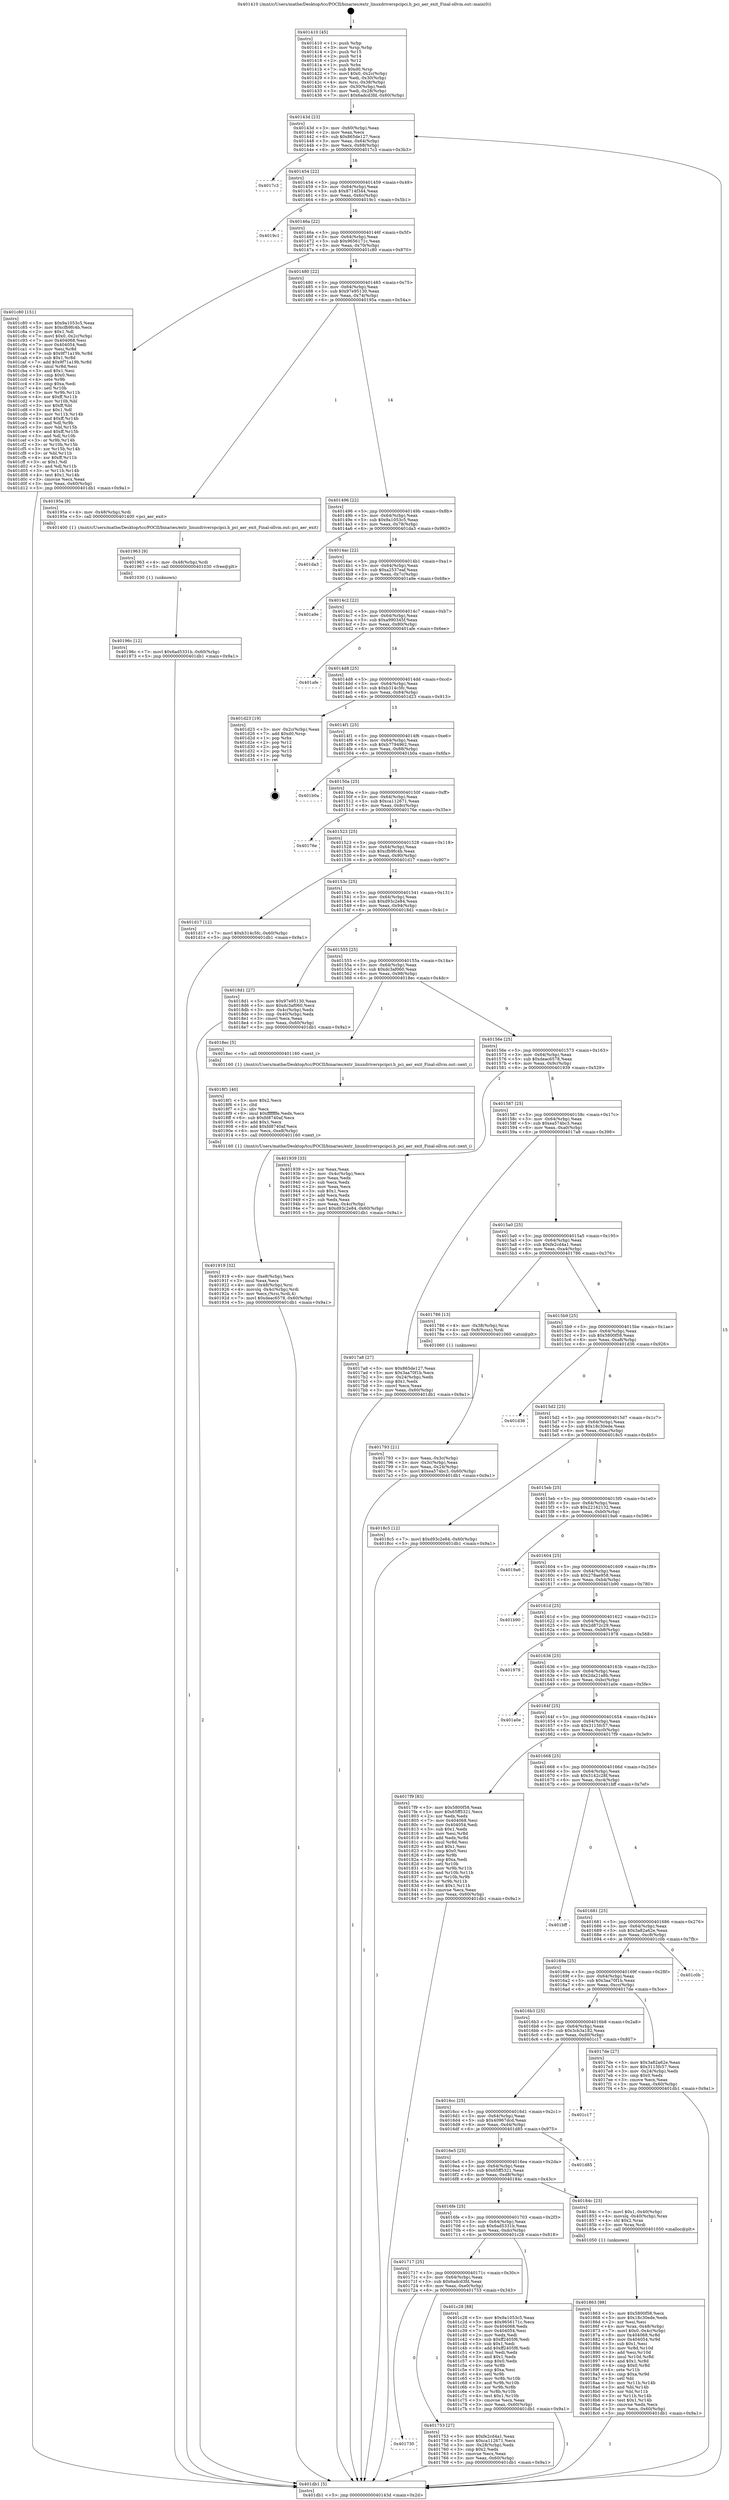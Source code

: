 digraph "0x401410" {
  label = "0x401410 (/mnt/c/Users/mathe/Desktop/tcc/POCII/binaries/extr_linuxdriverspcipci.h_pci_aer_exit_Final-ollvm.out::main(0))"
  labelloc = "t"
  node[shape=record]

  Entry [label="",width=0.3,height=0.3,shape=circle,fillcolor=black,style=filled]
  "0x40143d" [label="{
     0x40143d [23]\l
     | [instrs]\l
     &nbsp;&nbsp;0x40143d \<+3\>: mov -0x60(%rbp),%eax\l
     &nbsp;&nbsp;0x401440 \<+2\>: mov %eax,%ecx\l
     &nbsp;&nbsp;0x401442 \<+6\>: sub $0x865de127,%ecx\l
     &nbsp;&nbsp;0x401448 \<+3\>: mov %eax,-0x64(%rbp)\l
     &nbsp;&nbsp;0x40144b \<+3\>: mov %ecx,-0x68(%rbp)\l
     &nbsp;&nbsp;0x40144e \<+6\>: je 00000000004017c3 \<main+0x3b3\>\l
  }"]
  "0x4017c3" [label="{
     0x4017c3\l
  }", style=dashed]
  "0x401454" [label="{
     0x401454 [22]\l
     | [instrs]\l
     &nbsp;&nbsp;0x401454 \<+5\>: jmp 0000000000401459 \<main+0x49\>\l
     &nbsp;&nbsp;0x401459 \<+3\>: mov -0x64(%rbp),%eax\l
     &nbsp;&nbsp;0x40145c \<+5\>: sub $0x8714f344,%eax\l
     &nbsp;&nbsp;0x401461 \<+3\>: mov %eax,-0x6c(%rbp)\l
     &nbsp;&nbsp;0x401464 \<+6\>: je 00000000004019c1 \<main+0x5b1\>\l
  }"]
  Exit [label="",width=0.3,height=0.3,shape=circle,fillcolor=black,style=filled,peripheries=2]
  "0x4019c1" [label="{
     0x4019c1\l
  }", style=dashed]
  "0x40146a" [label="{
     0x40146a [22]\l
     | [instrs]\l
     &nbsp;&nbsp;0x40146a \<+5\>: jmp 000000000040146f \<main+0x5f\>\l
     &nbsp;&nbsp;0x40146f \<+3\>: mov -0x64(%rbp),%eax\l
     &nbsp;&nbsp;0x401472 \<+5\>: sub $0x9656171c,%eax\l
     &nbsp;&nbsp;0x401477 \<+3\>: mov %eax,-0x70(%rbp)\l
     &nbsp;&nbsp;0x40147a \<+6\>: je 0000000000401c80 \<main+0x870\>\l
  }"]
  "0x40196c" [label="{
     0x40196c [12]\l
     | [instrs]\l
     &nbsp;&nbsp;0x40196c \<+7\>: movl $0x6ad5331b,-0x60(%rbp)\l
     &nbsp;&nbsp;0x401973 \<+5\>: jmp 0000000000401db1 \<main+0x9a1\>\l
  }"]
  "0x401c80" [label="{
     0x401c80 [151]\l
     | [instrs]\l
     &nbsp;&nbsp;0x401c80 \<+5\>: mov $0x9a1053c5,%eax\l
     &nbsp;&nbsp;0x401c85 \<+5\>: mov $0xcfb9fc4b,%ecx\l
     &nbsp;&nbsp;0x401c8a \<+2\>: mov $0x1,%dl\l
     &nbsp;&nbsp;0x401c8c \<+7\>: movl $0x0,-0x2c(%rbp)\l
     &nbsp;&nbsp;0x401c93 \<+7\>: mov 0x404068,%esi\l
     &nbsp;&nbsp;0x401c9a \<+7\>: mov 0x404054,%edi\l
     &nbsp;&nbsp;0x401ca1 \<+3\>: mov %esi,%r8d\l
     &nbsp;&nbsp;0x401ca4 \<+7\>: sub $0x9f71a19b,%r8d\l
     &nbsp;&nbsp;0x401cab \<+4\>: sub $0x1,%r8d\l
     &nbsp;&nbsp;0x401caf \<+7\>: add $0x9f71a19b,%r8d\l
     &nbsp;&nbsp;0x401cb6 \<+4\>: imul %r8d,%esi\l
     &nbsp;&nbsp;0x401cba \<+3\>: and $0x1,%esi\l
     &nbsp;&nbsp;0x401cbd \<+3\>: cmp $0x0,%esi\l
     &nbsp;&nbsp;0x401cc0 \<+4\>: sete %r9b\l
     &nbsp;&nbsp;0x401cc4 \<+3\>: cmp $0xa,%edi\l
     &nbsp;&nbsp;0x401cc7 \<+4\>: setl %r10b\l
     &nbsp;&nbsp;0x401ccb \<+3\>: mov %r9b,%r11b\l
     &nbsp;&nbsp;0x401cce \<+4\>: xor $0xff,%r11b\l
     &nbsp;&nbsp;0x401cd2 \<+3\>: mov %r10b,%bl\l
     &nbsp;&nbsp;0x401cd5 \<+3\>: xor $0xff,%bl\l
     &nbsp;&nbsp;0x401cd8 \<+3\>: xor $0x1,%dl\l
     &nbsp;&nbsp;0x401cdb \<+3\>: mov %r11b,%r14b\l
     &nbsp;&nbsp;0x401cde \<+4\>: and $0xff,%r14b\l
     &nbsp;&nbsp;0x401ce2 \<+3\>: and %dl,%r9b\l
     &nbsp;&nbsp;0x401ce5 \<+3\>: mov %bl,%r15b\l
     &nbsp;&nbsp;0x401ce8 \<+4\>: and $0xff,%r15b\l
     &nbsp;&nbsp;0x401cec \<+3\>: and %dl,%r10b\l
     &nbsp;&nbsp;0x401cef \<+3\>: or %r9b,%r14b\l
     &nbsp;&nbsp;0x401cf2 \<+3\>: or %r10b,%r15b\l
     &nbsp;&nbsp;0x401cf5 \<+3\>: xor %r15b,%r14b\l
     &nbsp;&nbsp;0x401cf8 \<+3\>: or %bl,%r11b\l
     &nbsp;&nbsp;0x401cfb \<+4\>: xor $0xff,%r11b\l
     &nbsp;&nbsp;0x401cff \<+3\>: or $0x1,%dl\l
     &nbsp;&nbsp;0x401d02 \<+3\>: and %dl,%r11b\l
     &nbsp;&nbsp;0x401d05 \<+3\>: or %r11b,%r14b\l
     &nbsp;&nbsp;0x401d08 \<+4\>: test $0x1,%r14b\l
     &nbsp;&nbsp;0x401d0c \<+3\>: cmovne %ecx,%eax\l
     &nbsp;&nbsp;0x401d0f \<+3\>: mov %eax,-0x60(%rbp)\l
     &nbsp;&nbsp;0x401d12 \<+5\>: jmp 0000000000401db1 \<main+0x9a1\>\l
  }"]
  "0x401480" [label="{
     0x401480 [22]\l
     | [instrs]\l
     &nbsp;&nbsp;0x401480 \<+5\>: jmp 0000000000401485 \<main+0x75\>\l
     &nbsp;&nbsp;0x401485 \<+3\>: mov -0x64(%rbp),%eax\l
     &nbsp;&nbsp;0x401488 \<+5\>: sub $0x97e95130,%eax\l
     &nbsp;&nbsp;0x40148d \<+3\>: mov %eax,-0x74(%rbp)\l
     &nbsp;&nbsp;0x401490 \<+6\>: je 000000000040195a \<main+0x54a\>\l
  }"]
  "0x401963" [label="{
     0x401963 [9]\l
     | [instrs]\l
     &nbsp;&nbsp;0x401963 \<+4\>: mov -0x48(%rbp),%rdi\l
     &nbsp;&nbsp;0x401967 \<+5\>: call 0000000000401030 \<free@plt\>\l
     | [calls]\l
     &nbsp;&nbsp;0x401030 \{1\} (unknown)\l
  }"]
  "0x40195a" [label="{
     0x40195a [9]\l
     | [instrs]\l
     &nbsp;&nbsp;0x40195a \<+4\>: mov -0x48(%rbp),%rdi\l
     &nbsp;&nbsp;0x40195e \<+5\>: call 0000000000401400 \<pci_aer_exit\>\l
     | [calls]\l
     &nbsp;&nbsp;0x401400 \{1\} (/mnt/c/Users/mathe/Desktop/tcc/POCII/binaries/extr_linuxdriverspcipci.h_pci_aer_exit_Final-ollvm.out::pci_aer_exit)\l
  }"]
  "0x401496" [label="{
     0x401496 [22]\l
     | [instrs]\l
     &nbsp;&nbsp;0x401496 \<+5\>: jmp 000000000040149b \<main+0x8b\>\l
     &nbsp;&nbsp;0x40149b \<+3\>: mov -0x64(%rbp),%eax\l
     &nbsp;&nbsp;0x40149e \<+5\>: sub $0x9a1053c5,%eax\l
     &nbsp;&nbsp;0x4014a3 \<+3\>: mov %eax,-0x78(%rbp)\l
     &nbsp;&nbsp;0x4014a6 \<+6\>: je 0000000000401da3 \<main+0x993\>\l
  }"]
  "0x401919" [label="{
     0x401919 [32]\l
     | [instrs]\l
     &nbsp;&nbsp;0x401919 \<+6\>: mov -0xe8(%rbp),%ecx\l
     &nbsp;&nbsp;0x40191f \<+3\>: imul %eax,%ecx\l
     &nbsp;&nbsp;0x401922 \<+4\>: mov -0x48(%rbp),%rsi\l
     &nbsp;&nbsp;0x401926 \<+4\>: movslq -0x4c(%rbp),%rdi\l
     &nbsp;&nbsp;0x40192a \<+3\>: mov %ecx,(%rsi,%rdi,4)\l
     &nbsp;&nbsp;0x40192d \<+7\>: movl $0xdeac6578,-0x60(%rbp)\l
     &nbsp;&nbsp;0x401934 \<+5\>: jmp 0000000000401db1 \<main+0x9a1\>\l
  }"]
  "0x401da3" [label="{
     0x401da3\l
  }", style=dashed]
  "0x4014ac" [label="{
     0x4014ac [22]\l
     | [instrs]\l
     &nbsp;&nbsp;0x4014ac \<+5\>: jmp 00000000004014b1 \<main+0xa1\>\l
     &nbsp;&nbsp;0x4014b1 \<+3\>: mov -0x64(%rbp),%eax\l
     &nbsp;&nbsp;0x4014b4 \<+5\>: sub $0xa2537eaf,%eax\l
     &nbsp;&nbsp;0x4014b9 \<+3\>: mov %eax,-0x7c(%rbp)\l
     &nbsp;&nbsp;0x4014bc \<+6\>: je 0000000000401a9e \<main+0x68e\>\l
  }"]
  "0x4018f1" [label="{
     0x4018f1 [40]\l
     | [instrs]\l
     &nbsp;&nbsp;0x4018f1 \<+5\>: mov $0x2,%ecx\l
     &nbsp;&nbsp;0x4018f6 \<+1\>: cltd\l
     &nbsp;&nbsp;0x4018f7 \<+2\>: idiv %ecx\l
     &nbsp;&nbsp;0x4018f9 \<+6\>: imul $0xfffffffe,%edx,%ecx\l
     &nbsp;&nbsp;0x4018ff \<+6\>: sub $0xfd8740af,%ecx\l
     &nbsp;&nbsp;0x401905 \<+3\>: add $0x1,%ecx\l
     &nbsp;&nbsp;0x401908 \<+6\>: add $0xfd8740af,%ecx\l
     &nbsp;&nbsp;0x40190e \<+6\>: mov %ecx,-0xe8(%rbp)\l
     &nbsp;&nbsp;0x401914 \<+5\>: call 0000000000401160 \<next_i\>\l
     | [calls]\l
     &nbsp;&nbsp;0x401160 \{1\} (/mnt/c/Users/mathe/Desktop/tcc/POCII/binaries/extr_linuxdriverspcipci.h_pci_aer_exit_Final-ollvm.out::next_i)\l
  }"]
  "0x401a9e" [label="{
     0x401a9e\l
  }", style=dashed]
  "0x4014c2" [label="{
     0x4014c2 [22]\l
     | [instrs]\l
     &nbsp;&nbsp;0x4014c2 \<+5\>: jmp 00000000004014c7 \<main+0xb7\>\l
     &nbsp;&nbsp;0x4014c7 \<+3\>: mov -0x64(%rbp),%eax\l
     &nbsp;&nbsp;0x4014ca \<+5\>: sub $0xa990345f,%eax\l
     &nbsp;&nbsp;0x4014cf \<+3\>: mov %eax,-0x80(%rbp)\l
     &nbsp;&nbsp;0x4014d2 \<+6\>: je 0000000000401afe \<main+0x6ee\>\l
  }"]
  "0x401863" [label="{
     0x401863 [98]\l
     | [instrs]\l
     &nbsp;&nbsp;0x401863 \<+5\>: mov $0x5800f58,%ecx\l
     &nbsp;&nbsp;0x401868 \<+5\>: mov $0x18c30ede,%edx\l
     &nbsp;&nbsp;0x40186d \<+2\>: xor %esi,%esi\l
     &nbsp;&nbsp;0x40186f \<+4\>: mov %rax,-0x48(%rbp)\l
     &nbsp;&nbsp;0x401873 \<+7\>: movl $0x0,-0x4c(%rbp)\l
     &nbsp;&nbsp;0x40187a \<+8\>: mov 0x404068,%r8d\l
     &nbsp;&nbsp;0x401882 \<+8\>: mov 0x404054,%r9d\l
     &nbsp;&nbsp;0x40188a \<+3\>: sub $0x1,%esi\l
     &nbsp;&nbsp;0x40188d \<+3\>: mov %r8d,%r10d\l
     &nbsp;&nbsp;0x401890 \<+3\>: add %esi,%r10d\l
     &nbsp;&nbsp;0x401893 \<+4\>: imul %r10d,%r8d\l
     &nbsp;&nbsp;0x401897 \<+4\>: and $0x1,%r8d\l
     &nbsp;&nbsp;0x40189b \<+4\>: cmp $0x0,%r8d\l
     &nbsp;&nbsp;0x40189f \<+4\>: sete %r11b\l
     &nbsp;&nbsp;0x4018a3 \<+4\>: cmp $0xa,%r9d\l
     &nbsp;&nbsp;0x4018a7 \<+3\>: setl %bl\l
     &nbsp;&nbsp;0x4018aa \<+3\>: mov %r11b,%r14b\l
     &nbsp;&nbsp;0x4018ad \<+3\>: and %bl,%r14b\l
     &nbsp;&nbsp;0x4018b0 \<+3\>: xor %bl,%r11b\l
     &nbsp;&nbsp;0x4018b3 \<+3\>: or %r11b,%r14b\l
     &nbsp;&nbsp;0x4018b6 \<+4\>: test $0x1,%r14b\l
     &nbsp;&nbsp;0x4018ba \<+3\>: cmovne %edx,%ecx\l
     &nbsp;&nbsp;0x4018bd \<+3\>: mov %ecx,-0x60(%rbp)\l
     &nbsp;&nbsp;0x4018c0 \<+5\>: jmp 0000000000401db1 \<main+0x9a1\>\l
  }"]
  "0x401afe" [label="{
     0x401afe\l
  }", style=dashed]
  "0x4014d8" [label="{
     0x4014d8 [25]\l
     | [instrs]\l
     &nbsp;&nbsp;0x4014d8 \<+5\>: jmp 00000000004014dd \<main+0xcd\>\l
     &nbsp;&nbsp;0x4014dd \<+3\>: mov -0x64(%rbp),%eax\l
     &nbsp;&nbsp;0x4014e0 \<+5\>: sub $0xb314c5fc,%eax\l
     &nbsp;&nbsp;0x4014e5 \<+6\>: mov %eax,-0x84(%rbp)\l
     &nbsp;&nbsp;0x4014eb \<+6\>: je 0000000000401d23 \<main+0x913\>\l
  }"]
  "0x401793" [label="{
     0x401793 [21]\l
     | [instrs]\l
     &nbsp;&nbsp;0x401793 \<+3\>: mov %eax,-0x3c(%rbp)\l
     &nbsp;&nbsp;0x401796 \<+3\>: mov -0x3c(%rbp),%eax\l
     &nbsp;&nbsp;0x401799 \<+3\>: mov %eax,-0x24(%rbp)\l
     &nbsp;&nbsp;0x40179c \<+7\>: movl $0xea574bc3,-0x60(%rbp)\l
     &nbsp;&nbsp;0x4017a3 \<+5\>: jmp 0000000000401db1 \<main+0x9a1\>\l
  }"]
  "0x401d23" [label="{
     0x401d23 [19]\l
     | [instrs]\l
     &nbsp;&nbsp;0x401d23 \<+3\>: mov -0x2c(%rbp),%eax\l
     &nbsp;&nbsp;0x401d26 \<+7\>: add $0xd0,%rsp\l
     &nbsp;&nbsp;0x401d2d \<+1\>: pop %rbx\l
     &nbsp;&nbsp;0x401d2e \<+2\>: pop %r12\l
     &nbsp;&nbsp;0x401d30 \<+2\>: pop %r14\l
     &nbsp;&nbsp;0x401d32 \<+2\>: pop %r15\l
     &nbsp;&nbsp;0x401d34 \<+1\>: pop %rbp\l
     &nbsp;&nbsp;0x401d35 \<+1\>: ret\l
  }"]
  "0x4014f1" [label="{
     0x4014f1 [25]\l
     | [instrs]\l
     &nbsp;&nbsp;0x4014f1 \<+5\>: jmp 00000000004014f6 \<main+0xe6\>\l
     &nbsp;&nbsp;0x4014f6 \<+3\>: mov -0x64(%rbp),%eax\l
     &nbsp;&nbsp;0x4014f9 \<+5\>: sub $0xb7794962,%eax\l
     &nbsp;&nbsp;0x4014fe \<+6\>: mov %eax,-0x88(%rbp)\l
     &nbsp;&nbsp;0x401504 \<+6\>: je 0000000000401b0a \<main+0x6fa\>\l
  }"]
  "0x401410" [label="{
     0x401410 [45]\l
     | [instrs]\l
     &nbsp;&nbsp;0x401410 \<+1\>: push %rbp\l
     &nbsp;&nbsp;0x401411 \<+3\>: mov %rsp,%rbp\l
     &nbsp;&nbsp;0x401414 \<+2\>: push %r15\l
     &nbsp;&nbsp;0x401416 \<+2\>: push %r14\l
     &nbsp;&nbsp;0x401418 \<+2\>: push %r12\l
     &nbsp;&nbsp;0x40141a \<+1\>: push %rbx\l
     &nbsp;&nbsp;0x40141b \<+7\>: sub $0xd0,%rsp\l
     &nbsp;&nbsp;0x401422 \<+7\>: movl $0x0,-0x2c(%rbp)\l
     &nbsp;&nbsp;0x401429 \<+3\>: mov %edi,-0x30(%rbp)\l
     &nbsp;&nbsp;0x40142c \<+4\>: mov %rsi,-0x38(%rbp)\l
     &nbsp;&nbsp;0x401430 \<+3\>: mov -0x30(%rbp),%edi\l
     &nbsp;&nbsp;0x401433 \<+3\>: mov %edi,-0x28(%rbp)\l
     &nbsp;&nbsp;0x401436 \<+7\>: movl $0x6adcd3fd,-0x60(%rbp)\l
  }"]
  "0x401b0a" [label="{
     0x401b0a\l
  }", style=dashed]
  "0x40150a" [label="{
     0x40150a [25]\l
     | [instrs]\l
     &nbsp;&nbsp;0x40150a \<+5\>: jmp 000000000040150f \<main+0xff\>\l
     &nbsp;&nbsp;0x40150f \<+3\>: mov -0x64(%rbp),%eax\l
     &nbsp;&nbsp;0x401512 \<+5\>: sub $0xca112671,%eax\l
     &nbsp;&nbsp;0x401517 \<+6\>: mov %eax,-0x8c(%rbp)\l
     &nbsp;&nbsp;0x40151d \<+6\>: je 000000000040176e \<main+0x35e\>\l
  }"]
  "0x401db1" [label="{
     0x401db1 [5]\l
     | [instrs]\l
     &nbsp;&nbsp;0x401db1 \<+5\>: jmp 000000000040143d \<main+0x2d\>\l
  }"]
  "0x40176e" [label="{
     0x40176e\l
  }", style=dashed]
  "0x401523" [label="{
     0x401523 [25]\l
     | [instrs]\l
     &nbsp;&nbsp;0x401523 \<+5\>: jmp 0000000000401528 \<main+0x118\>\l
     &nbsp;&nbsp;0x401528 \<+3\>: mov -0x64(%rbp),%eax\l
     &nbsp;&nbsp;0x40152b \<+5\>: sub $0xcfb9fc4b,%eax\l
     &nbsp;&nbsp;0x401530 \<+6\>: mov %eax,-0x90(%rbp)\l
     &nbsp;&nbsp;0x401536 \<+6\>: je 0000000000401d17 \<main+0x907\>\l
  }"]
  "0x401730" [label="{
     0x401730\l
  }", style=dashed]
  "0x401d17" [label="{
     0x401d17 [12]\l
     | [instrs]\l
     &nbsp;&nbsp;0x401d17 \<+7\>: movl $0xb314c5fc,-0x60(%rbp)\l
     &nbsp;&nbsp;0x401d1e \<+5\>: jmp 0000000000401db1 \<main+0x9a1\>\l
  }"]
  "0x40153c" [label="{
     0x40153c [25]\l
     | [instrs]\l
     &nbsp;&nbsp;0x40153c \<+5\>: jmp 0000000000401541 \<main+0x131\>\l
     &nbsp;&nbsp;0x401541 \<+3\>: mov -0x64(%rbp),%eax\l
     &nbsp;&nbsp;0x401544 \<+5\>: sub $0xd93c2e84,%eax\l
     &nbsp;&nbsp;0x401549 \<+6\>: mov %eax,-0x94(%rbp)\l
     &nbsp;&nbsp;0x40154f \<+6\>: je 00000000004018d1 \<main+0x4c1\>\l
  }"]
  "0x401753" [label="{
     0x401753 [27]\l
     | [instrs]\l
     &nbsp;&nbsp;0x401753 \<+5\>: mov $0xfe2cd4a1,%eax\l
     &nbsp;&nbsp;0x401758 \<+5\>: mov $0xca112671,%ecx\l
     &nbsp;&nbsp;0x40175d \<+3\>: mov -0x28(%rbp),%edx\l
     &nbsp;&nbsp;0x401760 \<+3\>: cmp $0x2,%edx\l
     &nbsp;&nbsp;0x401763 \<+3\>: cmovne %ecx,%eax\l
     &nbsp;&nbsp;0x401766 \<+3\>: mov %eax,-0x60(%rbp)\l
     &nbsp;&nbsp;0x401769 \<+5\>: jmp 0000000000401db1 \<main+0x9a1\>\l
  }"]
  "0x4018d1" [label="{
     0x4018d1 [27]\l
     | [instrs]\l
     &nbsp;&nbsp;0x4018d1 \<+5\>: mov $0x97e95130,%eax\l
     &nbsp;&nbsp;0x4018d6 \<+5\>: mov $0xdc3af060,%ecx\l
     &nbsp;&nbsp;0x4018db \<+3\>: mov -0x4c(%rbp),%edx\l
     &nbsp;&nbsp;0x4018de \<+3\>: cmp -0x40(%rbp),%edx\l
     &nbsp;&nbsp;0x4018e1 \<+3\>: cmovl %ecx,%eax\l
     &nbsp;&nbsp;0x4018e4 \<+3\>: mov %eax,-0x60(%rbp)\l
     &nbsp;&nbsp;0x4018e7 \<+5\>: jmp 0000000000401db1 \<main+0x9a1\>\l
  }"]
  "0x401555" [label="{
     0x401555 [25]\l
     | [instrs]\l
     &nbsp;&nbsp;0x401555 \<+5\>: jmp 000000000040155a \<main+0x14a\>\l
     &nbsp;&nbsp;0x40155a \<+3\>: mov -0x64(%rbp),%eax\l
     &nbsp;&nbsp;0x40155d \<+5\>: sub $0xdc3af060,%eax\l
     &nbsp;&nbsp;0x401562 \<+6\>: mov %eax,-0x98(%rbp)\l
     &nbsp;&nbsp;0x401568 \<+6\>: je 00000000004018ec \<main+0x4dc\>\l
  }"]
  "0x401717" [label="{
     0x401717 [25]\l
     | [instrs]\l
     &nbsp;&nbsp;0x401717 \<+5\>: jmp 000000000040171c \<main+0x30c\>\l
     &nbsp;&nbsp;0x40171c \<+3\>: mov -0x64(%rbp),%eax\l
     &nbsp;&nbsp;0x40171f \<+5\>: sub $0x6adcd3fd,%eax\l
     &nbsp;&nbsp;0x401724 \<+6\>: mov %eax,-0xe0(%rbp)\l
     &nbsp;&nbsp;0x40172a \<+6\>: je 0000000000401753 \<main+0x343\>\l
  }"]
  "0x4018ec" [label="{
     0x4018ec [5]\l
     | [instrs]\l
     &nbsp;&nbsp;0x4018ec \<+5\>: call 0000000000401160 \<next_i\>\l
     | [calls]\l
     &nbsp;&nbsp;0x401160 \{1\} (/mnt/c/Users/mathe/Desktop/tcc/POCII/binaries/extr_linuxdriverspcipci.h_pci_aer_exit_Final-ollvm.out::next_i)\l
  }"]
  "0x40156e" [label="{
     0x40156e [25]\l
     | [instrs]\l
     &nbsp;&nbsp;0x40156e \<+5\>: jmp 0000000000401573 \<main+0x163\>\l
     &nbsp;&nbsp;0x401573 \<+3\>: mov -0x64(%rbp),%eax\l
     &nbsp;&nbsp;0x401576 \<+5\>: sub $0xdeac6578,%eax\l
     &nbsp;&nbsp;0x40157b \<+6\>: mov %eax,-0x9c(%rbp)\l
     &nbsp;&nbsp;0x401581 \<+6\>: je 0000000000401939 \<main+0x529\>\l
  }"]
  "0x401c28" [label="{
     0x401c28 [88]\l
     | [instrs]\l
     &nbsp;&nbsp;0x401c28 \<+5\>: mov $0x9a1053c5,%eax\l
     &nbsp;&nbsp;0x401c2d \<+5\>: mov $0x9656171c,%ecx\l
     &nbsp;&nbsp;0x401c32 \<+7\>: mov 0x404068,%edx\l
     &nbsp;&nbsp;0x401c39 \<+7\>: mov 0x404054,%esi\l
     &nbsp;&nbsp;0x401c40 \<+2\>: mov %edx,%edi\l
     &nbsp;&nbsp;0x401c42 \<+6\>: sub $0xff2405f6,%edi\l
     &nbsp;&nbsp;0x401c48 \<+3\>: sub $0x1,%edi\l
     &nbsp;&nbsp;0x401c4b \<+6\>: add $0xff2405f6,%edi\l
     &nbsp;&nbsp;0x401c51 \<+3\>: imul %edi,%edx\l
     &nbsp;&nbsp;0x401c54 \<+3\>: and $0x1,%edx\l
     &nbsp;&nbsp;0x401c57 \<+3\>: cmp $0x0,%edx\l
     &nbsp;&nbsp;0x401c5a \<+4\>: sete %r8b\l
     &nbsp;&nbsp;0x401c5e \<+3\>: cmp $0xa,%esi\l
     &nbsp;&nbsp;0x401c61 \<+4\>: setl %r9b\l
     &nbsp;&nbsp;0x401c65 \<+3\>: mov %r8b,%r10b\l
     &nbsp;&nbsp;0x401c68 \<+3\>: and %r9b,%r10b\l
     &nbsp;&nbsp;0x401c6b \<+3\>: xor %r9b,%r8b\l
     &nbsp;&nbsp;0x401c6e \<+3\>: or %r8b,%r10b\l
     &nbsp;&nbsp;0x401c71 \<+4\>: test $0x1,%r10b\l
     &nbsp;&nbsp;0x401c75 \<+3\>: cmovne %ecx,%eax\l
     &nbsp;&nbsp;0x401c78 \<+3\>: mov %eax,-0x60(%rbp)\l
     &nbsp;&nbsp;0x401c7b \<+5\>: jmp 0000000000401db1 \<main+0x9a1\>\l
  }"]
  "0x401939" [label="{
     0x401939 [33]\l
     | [instrs]\l
     &nbsp;&nbsp;0x401939 \<+2\>: xor %eax,%eax\l
     &nbsp;&nbsp;0x40193b \<+3\>: mov -0x4c(%rbp),%ecx\l
     &nbsp;&nbsp;0x40193e \<+2\>: mov %eax,%edx\l
     &nbsp;&nbsp;0x401940 \<+2\>: sub %ecx,%edx\l
     &nbsp;&nbsp;0x401942 \<+2\>: mov %eax,%ecx\l
     &nbsp;&nbsp;0x401944 \<+3\>: sub $0x1,%ecx\l
     &nbsp;&nbsp;0x401947 \<+2\>: add %ecx,%edx\l
     &nbsp;&nbsp;0x401949 \<+2\>: sub %edx,%eax\l
     &nbsp;&nbsp;0x40194b \<+3\>: mov %eax,-0x4c(%rbp)\l
     &nbsp;&nbsp;0x40194e \<+7\>: movl $0xd93c2e84,-0x60(%rbp)\l
     &nbsp;&nbsp;0x401955 \<+5\>: jmp 0000000000401db1 \<main+0x9a1\>\l
  }"]
  "0x401587" [label="{
     0x401587 [25]\l
     | [instrs]\l
     &nbsp;&nbsp;0x401587 \<+5\>: jmp 000000000040158c \<main+0x17c\>\l
     &nbsp;&nbsp;0x40158c \<+3\>: mov -0x64(%rbp),%eax\l
     &nbsp;&nbsp;0x40158f \<+5\>: sub $0xea574bc3,%eax\l
     &nbsp;&nbsp;0x401594 \<+6\>: mov %eax,-0xa0(%rbp)\l
     &nbsp;&nbsp;0x40159a \<+6\>: je 00000000004017a8 \<main+0x398\>\l
  }"]
  "0x4016fe" [label="{
     0x4016fe [25]\l
     | [instrs]\l
     &nbsp;&nbsp;0x4016fe \<+5\>: jmp 0000000000401703 \<main+0x2f3\>\l
     &nbsp;&nbsp;0x401703 \<+3\>: mov -0x64(%rbp),%eax\l
     &nbsp;&nbsp;0x401706 \<+5\>: sub $0x6ad5331b,%eax\l
     &nbsp;&nbsp;0x40170b \<+6\>: mov %eax,-0xdc(%rbp)\l
     &nbsp;&nbsp;0x401711 \<+6\>: je 0000000000401c28 \<main+0x818\>\l
  }"]
  "0x4017a8" [label="{
     0x4017a8 [27]\l
     | [instrs]\l
     &nbsp;&nbsp;0x4017a8 \<+5\>: mov $0x865de127,%eax\l
     &nbsp;&nbsp;0x4017ad \<+5\>: mov $0x3aa70f1b,%ecx\l
     &nbsp;&nbsp;0x4017b2 \<+3\>: mov -0x24(%rbp),%edx\l
     &nbsp;&nbsp;0x4017b5 \<+3\>: cmp $0x1,%edx\l
     &nbsp;&nbsp;0x4017b8 \<+3\>: cmovl %ecx,%eax\l
     &nbsp;&nbsp;0x4017bb \<+3\>: mov %eax,-0x60(%rbp)\l
     &nbsp;&nbsp;0x4017be \<+5\>: jmp 0000000000401db1 \<main+0x9a1\>\l
  }"]
  "0x4015a0" [label="{
     0x4015a0 [25]\l
     | [instrs]\l
     &nbsp;&nbsp;0x4015a0 \<+5\>: jmp 00000000004015a5 \<main+0x195\>\l
     &nbsp;&nbsp;0x4015a5 \<+3\>: mov -0x64(%rbp),%eax\l
     &nbsp;&nbsp;0x4015a8 \<+5\>: sub $0xfe2cd4a1,%eax\l
     &nbsp;&nbsp;0x4015ad \<+6\>: mov %eax,-0xa4(%rbp)\l
     &nbsp;&nbsp;0x4015b3 \<+6\>: je 0000000000401786 \<main+0x376\>\l
  }"]
  "0x40184c" [label="{
     0x40184c [23]\l
     | [instrs]\l
     &nbsp;&nbsp;0x40184c \<+7\>: movl $0x1,-0x40(%rbp)\l
     &nbsp;&nbsp;0x401853 \<+4\>: movslq -0x40(%rbp),%rax\l
     &nbsp;&nbsp;0x401857 \<+4\>: shl $0x2,%rax\l
     &nbsp;&nbsp;0x40185b \<+3\>: mov %rax,%rdi\l
     &nbsp;&nbsp;0x40185e \<+5\>: call 0000000000401050 \<malloc@plt\>\l
     | [calls]\l
     &nbsp;&nbsp;0x401050 \{1\} (unknown)\l
  }"]
  "0x401786" [label="{
     0x401786 [13]\l
     | [instrs]\l
     &nbsp;&nbsp;0x401786 \<+4\>: mov -0x38(%rbp),%rax\l
     &nbsp;&nbsp;0x40178a \<+4\>: mov 0x8(%rax),%rdi\l
     &nbsp;&nbsp;0x40178e \<+5\>: call 0000000000401060 \<atoi@plt\>\l
     | [calls]\l
     &nbsp;&nbsp;0x401060 \{1\} (unknown)\l
  }"]
  "0x4015b9" [label="{
     0x4015b9 [25]\l
     | [instrs]\l
     &nbsp;&nbsp;0x4015b9 \<+5\>: jmp 00000000004015be \<main+0x1ae\>\l
     &nbsp;&nbsp;0x4015be \<+3\>: mov -0x64(%rbp),%eax\l
     &nbsp;&nbsp;0x4015c1 \<+5\>: sub $0x5800f58,%eax\l
     &nbsp;&nbsp;0x4015c6 \<+6\>: mov %eax,-0xa8(%rbp)\l
     &nbsp;&nbsp;0x4015cc \<+6\>: je 0000000000401d36 \<main+0x926\>\l
  }"]
  "0x4016e5" [label="{
     0x4016e5 [25]\l
     | [instrs]\l
     &nbsp;&nbsp;0x4016e5 \<+5\>: jmp 00000000004016ea \<main+0x2da\>\l
     &nbsp;&nbsp;0x4016ea \<+3\>: mov -0x64(%rbp),%eax\l
     &nbsp;&nbsp;0x4016ed \<+5\>: sub $0x65ff5321,%eax\l
     &nbsp;&nbsp;0x4016f2 \<+6\>: mov %eax,-0xd8(%rbp)\l
     &nbsp;&nbsp;0x4016f8 \<+6\>: je 000000000040184c \<main+0x43c\>\l
  }"]
  "0x401d36" [label="{
     0x401d36\l
  }", style=dashed]
  "0x4015d2" [label="{
     0x4015d2 [25]\l
     | [instrs]\l
     &nbsp;&nbsp;0x4015d2 \<+5\>: jmp 00000000004015d7 \<main+0x1c7\>\l
     &nbsp;&nbsp;0x4015d7 \<+3\>: mov -0x64(%rbp),%eax\l
     &nbsp;&nbsp;0x4015da \<+5\>: sub $0x18c30ede,%eax\l
     &nbsp;&nbsp;0x4015df \<+6\>: mov %eax,-0xac(%rbp)\l
     &nbsp;&nbsp;0x4015e5 \<+6\>: je 00000000004018c5 \<main+0x4b5\>\l
  }"]
  "0x401d85" [label="{
     0x401d85\l
  }", style=dashed]
  "0x4018c5" [label="{
     0x4018c5 [12]\l
     | [instrs]\l
     &nbsp;&nbsp;0x4018c5 \<+7\>: movl $0xd93c2e84,-0x60(%rbp)\l
     &nbsp;&nbsp;0x4018cc \<+5\>: jmp 0000000000401db1 \<main+0x9a1\>\l
  }"]
  "0x4015eb" [label="{
     0x4015eb [25]\l
     | [instrs]\l
     &nbsp;&nbsp;0x4015eb \<+5\>: jmp 00000000004015f0 \<main+0x1e0\>\l
     &nbsp;&nbsp;0x4015f0 \<+3\>: mov -0x64(%rbp),%eax\l
     &nbsp;&nbsp;0x4015f3 \<+5\>: sub $0x22162132,%eax\l
     &nbsp;&nbsp;0x4015f8 \<+6\>: mov %eax,-0xb0(%rbp)\l
     &nbsp;&nbsp;0x4015fe \<+6\>: je 00000000004019a6 \<main+0x596\>\l
  }"]
  "0x4016cc" [label="{
     0x4016cc [25]\l
     | [instrs]\l
     &nbsp;&nbsp;0x4016cc \<+5\>: jmp 00000000004016d1 \<main+0x2c1\>\l
     &nbsp;&nbsp;0x4016d1 \<+3\>: mov -0x64(%rbp),%eax\l
     &nbsp;&nbsp;0x4016d4 \<+5\>: sub $0x40967dcd,%eax\l
     &nbsp;&nbsp;0x4016d9 \<+6\>: mov %eax,-0xd4(%rbp)\l
     &nbsp;&nbsp;0x4016df \<+6\>: je 0000000000401d85 \<main+0x975\>\l
  }"]
  "0x4019a6" [label="{
     0x4019a6\l
  }", style=dashed]
  "0x401604" [label="{
     0x401604 [25]\l
     | [instrs]\l
     &nbsp;&nbsp;0x401604 \<+5\>: jmp 0000000000401609 \<main+0x1f9\>\l
     &nbsp;&nbsp;0x401609 \<+3\>: mov -0x64(%rbp),%eax\l
     &nbsp;&nbsp;0x40160c \<+5\>: sub $0x278ae958,%eax\l
     &nbsp;&nbsp;0x401611 \<+6\>: mov %eax,-0xb4(%rbp)\l
     &nbsp;&nbsp;0x401617 \<+6\>: je 0000000000401b90 \<main+0x780\>\l
  }"]
  "0x401c17" [label="{
     0x401c17\l
  }", style=dashed]
  "0x401b90" [label="{
     0x401b90\l
  }", style=dashed]
  "0x40161d" [label="{
     0x40161d [25]\l
     | [instrs]\l
     &nbsp;&nbsp;0x40161d \<+5\>: jmp 0000000000401622 \<main+0x212\>\l
     &nbsp;&nbsp;0x401622 \<+3\>: mov -0x64(%rbp),%eax\l
     &nbsp;&nbsp;0x401625 \<+5\>: sub $0x2d872c29,%eax\l
     &nbsp;&nbsp;0x40162a \<+6\>: mov %eax,-0xb8(%rbp)\l
     &nbsp;&nbsp;0x401630 \<+6\>: je 0000000000401978 \<main+0x568\>\l
  }"]
  "0x4016b3" [label="{
     0x4016b3 [25]\l
     | [instrs]\l
     &nbsp;&nbsp;0x4016b3 \<+5\>: jmp 00000000004016b8 \<main+0x2a8\>\l
     &nbsp;&nbsp;0x4016b8 \<+3\>: mov -0x64(%rbp),%eax\l
     &nbsp;&nbsp;0x4016bb \<+5\>: sub $0x3cb3a182,%eax\l
     &nbsp;&nbsp;0x4016c0 \<+6\>: mov %eax,-0xd0(%rbp)\l
     &nbsp;&nbsp;0x4016c6 \<+6\>: je 0000000000401c17 \<main+0x807\>\l
  }"]
  "0x401978" [label="{
     0x401978\l
  }", style=dashed]
  "0x401636" [label="{
     0x401636 [25]\l
     | [instrs]\l
     &nbsp;&nbsp;0x401636 \<+5\>: jmp 000000000040163b \<main+0x22b\>\l
     &nbsp;&nbsp;0x40163b \<+3\>: mov -0x64(%rbp),%eax\l
     &nbsp;&nbsp;0x40163e \<+5\>: sub $0x2da21a8b,%eax\l
     &nbsp;&nbsp;0x401643 \<+6\>: mov %eax,-0xbc(%rbp)\l
     &nbsp;&nbsp;0x401649 \<+6\>: je 0000000000401a0e \<main+0x5fe\>\l
  }"]
  "0x4017de" [label="{
     0x4017de [27]\l
     | [instrs]\l
     &nbsp;&nbsp;0x4017de \<+5\>: mov $0x3a82a62e,%eax\l
     &nbsp;&nbsp;0x4017e3 \<+5\>: mov $0x3115fc57,%ecx\l
     &nbsp;&nbsp;0x4017e8 \<+3\>: mov -0x24(%rbp),%edx\l
     &nbsp;&nbsp;0x4017eb \<+3\>: cmp $0x0,%edx\l
     &nbsp;&nbsp;0x4017ee \<+3\>: cmove %ecx,%eax\l
     &nbsp;&nbsp;0x4017f1 \<+3\>: mov %eax,-0x60(%rbp)\l
     &nbsp;&nbsp;0x4017f4 \<+5\>: jmp 0000000000401db1 \<main+0x9a1\>\l
  }"]
  "0x401a0e" [label="{
     0x401a0e\l
  }", style=dashed]
  "0x40164f" [label="{
     0x40164f [25]\l
     | [instrs]\l
     &nbsp;&nbsp;0x40164f \<+5\>: jmp 0000000000401654 \<main+0x244\>\l
     &nbsp;&nbsp;0x401654 \<+3\>: mov -0x64(%rbp),%eax\l
     &nbsp;&nbsp;0x401657 \<+5\>: sub $0x3115fc57,%eax\l
     &nbsp;&nbsp;0x40165c \<+6\>: mov %eax,-0xc0(%rbp)\l
     &nbsp;&nbsp;0x401662 \<+6\>: je 00000000004017f9 \<main+0x3e9\>\l
  }"]
  "0x40169a" [label="{
     0x40169a [25]\l
     | [instrs]\l
     &nbsp;&nbsp;0x40169a \<+5\>: jmp 000000000040169f \<main+0x28f\>\l
     &nbsp;&nbsp;0x40169f \<+3\>: mov -0x64(%rbp),%eax\l
     &nbsp;&nbsp;0x4016a2 \<+5\>: sub $0x3aa70f1b,%eax\l
     &nbsp;&nbsp;0x4016a7 \<+6\>: mov %eax,-0xcc(%rbp)\l
     &nbsp;&nbsp;0x4016ad \<+6\>: je 00000000004017de \<main+0x3ce\>\l
  }"]
  "0x4017f9" [label="{
     0x4017f9 [83]\l
     | [instrs]\l
     &nbsp;&nbsp;0x4017f9 \<+5\>: mov $0x5800f58,%eax\l
     &nbsp;&nbsp;0x4017fe \<+5\>: mov $0x65ff5321,%ecx\l
     &nbsp;&nbsp;0x401803 \<+2\>: xor %edx,%edx\l
     &nbsp;&nbsp;0x401805 \<+7\>: mov 0x404068,%esi\l
     &nbsp;&nbsp;0x40180c \<+7\>: mov 0x404054,%edi\l
     &nbsp;&nbsp;0x401813 \<+3\>: sub $0x1,%edx\l
     &nbsp;&nbsp;0x401816 \<+3\>: mov %esi,%r8d\l
     &nbsp;&nbsp;0x401819 \<+3\>: add %edx,%r8d\l
     &nbsp;&nbsp;0x40181c \<+4\>: imul %r8d,%esi\l
     &nbsp;&nbsp;0x401820 \<+3\>: and $0x1,%esi\l
     &nbsp;&nbsp;0x401823 \<+3\>: cmp $0x0,%esi\l
     &nbsp;&nbsp;0x401826 \<+4\>: sete %r9b\l
     &nbsp;&nbsp;0x40182a \<+3\>: cmp $0xa,%edi\l
     &nbsp;&nbsp;0x40182d \<+4\>: setl %r10b\l
     &nbsp;&nbsp;0x401831 \<+3\>: mov %r9b,%r11b\l
     &nbsp;&nbsp;0x401834 \<+3\>: and %r10b,%r11b\l
     &nbsp;&nbsp;0x401837 \<+3\>: xor %r10b,%r9b\l
     &nbsp;&nbsp;0x40183a \<+3\>: or %r9b,%r11b\l
     &nbsp;&nbsp;0x40183d \<+4\>: test $0x1,%r11b\l
     &nbsp;&nbsp;0x401841 \<+3\>: cmovne %ecx,%eax\l
     &nbsp;&nbsp;0x401844 \<+3\>: mov %eax,-0x60(%rbp)\l
     &nbsp;&nbsp;0x401847 \<+5\>: jmp 0000000000401db1 \<main+0x9a1\>\l
  }"]
  "0x401668" [label="{
     0x401668 [25]\l
     | [instrs]\l
     &nbsp;&nbsp;0x401668 \<+5\>: jmp 000000000040166d \<main+0x25d\>\l
     &nbsp;&nbsp;0x40166d \<+3\>: mov -0x64(%rbp),%eax\l
     &nbsp;&nbsp;0x401670 \<+5\>: sub $0x3142c28f,%eax\l
     &nbsp;&nbsp;0x401675 \<+6\>: mov %eax,-0xc4(%rbp)\l
     &nbsp;&nbsp;0x40167b \<+6\>: je 0000000000401bff \<main+0x7ef\>\l
  }"]
  "0x401c0b" [label="{
     0x401c0b\l
  }", style=dashed]
  "0x401bff" [label="{
     0x401bff\l
  }", style=dashed]
  "0x401681" [label="{
     0x401681 [25]\l
     | [instrs]\l
     &nbsp;&nbsp;0x401681 \<+5\>: jmp 0000000000401686 \<main+0x276\>\l
     &nbsp;&nbsp;0x401686 \<+3\>: mov -0x64(%rbp),%eax\l
     &nbsp;&nbsp;0x401689 \<+5\>: sub $0x3a82a62e,%eax\l
     &nbsp;&nbsp;0x40168e \<+6\>: mov %eax,-0xc8(%rbp)\l
     &nbsp;&nbsp;0x401694 \<+6\>: je 0000000000401c0b \<main+0x7fb\>\l
  }"]
  Entry -> "0x401410" [label=" 1"]
  "0x40143d" -> "0x4017c3" [label=" 0"]
  "0x40143d" -> "0x401454" [label=" 16"]
  "0x401d23" -> Exit [label=" 1"]
  "0x401454" -> "0x4019c1" [label=" 0"]
  "0x401454" -> "0x40146a" [label=" 16"]
  "0x401d17" -> "0x401db1" [label=" 1"]
  "0x40146a" -> "0x401c80" [label=" 1"]
  "0x40146a" -> "0x401480" [label=" 15"]
  "0x401c80" -> "0x401db1" [label=" 1"]
  "0x401480" -> "0x40195a" [label=" 1"]
  "0x401480" -> "0x401496" [label=" 14"]
  "0x401c28" -> "0x401db1" [label=" 1"]
  "0x401496" -> "0x401da3" [label=" 0"]
  "0x401496" -> "0x4014ac" [label=" 14"]
  "0x40196c" -> "0x401db1" [label=" 1"]
  "0x4014ac" -> "0x401a9e" [label=" 0"]
  "0x4014ac" -> "0x4014c2" [label=" 14"]
  "0x401963" -> "0x40196c" [label=" 1"]
  "0x4014c2" -> "0x401afe" [label=" 0"]
  "0x4014c2" -> "0x4014d8" [label=" 14"]
  "0x40195a" -> "0x401963" [label=" 1"]
  "0x4014d8" -> "0x401d23" [label=" 1"]
  "0x4014d8" -> "0x4014f1" [label=" 13"]
  "0x401939" -> "0x401db1" [label=" 1"]
  "0x4014f1" -> "0x401b0a" [label=" 0"]
  "0x4014f1" -> "0x40150a" [label=" 13"]
  "0x401919" -> "0x401db1" [label=" 1"]
  "0x40150a" -> "0x40176e" [label=" 0"]
  "0x40150a" -> "0x401523" [label=" 13"]
  "0x4018f1" -> "0x401919" [label=" 1"]
  "0x401523" -> "0x401d17" [label=" 1"]
  "0x401523" -> "0x40153c" [label=" 12"]
  "0x4018ec" -> "0x4018f1" [label=" 1"]
  "0x40153c" -> "0x4018d1" [label=" 2"]
  "0x40153c" -> "0x401555" [label=" 10"]
  "0x4018d1" -> "0x401db1" [label=" 2"]
  "0x401555" -> "0x4018ec" [label=" 1"]
  "0x401555" -> "0x40156e" [label=" 9"]
  "0x401863" -> "0x401db1" [label=" 1"]
  "0x40156e" -> "0x401939" [label=" 1"]
  "0x40156e" -> "0x401587" [label=" 8"]
  "0x40184c" -> "0x401863" [label=" 1"]
  "0x401587" -> "0x4017a8" [label=" 1"]
  "0x401587" -> "0x4015a0" [label=" 7"]
  "0x4017de" -> "0x401db1" [label=" 1"]
  "0x4015a0" -> "0x401786" [label=" 1"]
  "0x4015a0" -> "0x4015b9" [label=" 6"]
  "0x4017a8" -> "0x401db1" [label=" 1"]
  "0x4015b9" -> "0x401d36" [label=" 0"]
  "0x4015b9" -> "0x4015d2" [label=" 6"]
  "0x401786" -> "0x401793" [label=" 1"]
  "0x4015d2" -> "0x4018c5" [label=" 1"]
  "0x4015d2" -> "0x4015eb" [label=" 5"]
  "0x401db1" -> "0x40143d" [label=" 15"]
  "0x4015eb" -> "0x4019a6" [label=" 0"]
  "0x4015eb" -> "0x401604" [label=" 5"]
  "0x401753" -> "0x401db1" [label=" 1"]
  "0x401604" -> "0x401b90" [label=" 0"]
  "0x401604" -> "0x40161d" [label=" 5"]
  "0x401717" -> "0x401730" [label=" 0"]
  "0x40161d" -> "0x401978" [label=" 0"]
  "0x40161d" -> "0x401636" [label=" 5"]
  "0x4018c5" -> "0x401db1" [label=" 1"]
  "0x401636" -> "0x401a0e" [label=" 0"]
  "0x401636" -> "0x40164f" [label=" 5"]
  "0x4016fe" -> "0x401717" [label=" 1"]
  "0x40164f" -> "0x4017f9" [label=" 1"]
  "0x40164f" -> "0x401668" [label=" 4"]
  "0x4017f9" -> "0x401db1" [label=" 1"]
  "0x401668" -> "0x401bff" [label=" 0"]
  "0x401668" -> "0x401681" [label=" 4"]
  "0x4016e5" -> "0x4016fe" [label=" 2"]
  "0x401681" -> "0x401c0b" [label=" 0"]
  "0x401681" -> "0x40169a" [label=" 4"]
  "0x4016fe" -> "0x401c28" [label=" 1"]
  "0x40169a" -> "0x4017de" [label=" 1"]
  "0x40169a" -> "0x4016b3" [label=" 3"]
  "0x401717" -> "0x401753" [label=" 1"]
  "0x4016b3" -> "0x401c17" [label=" 0"]
  "0x4016b3" -> "0x4016cc" [label=" 3"]
  "0x401410" -> "0x40143d" [label=" 1"]
  "0x4016cc" -> "0x401d85" [label=" 0"]
  "0x4016cc" -> "0x4016e5" [label=" 3"]
  "0x401793" -> "0x401db1" [label=" 1"]
  "0x4016e5" -> "0x40184c" [label=" 1"]
}
